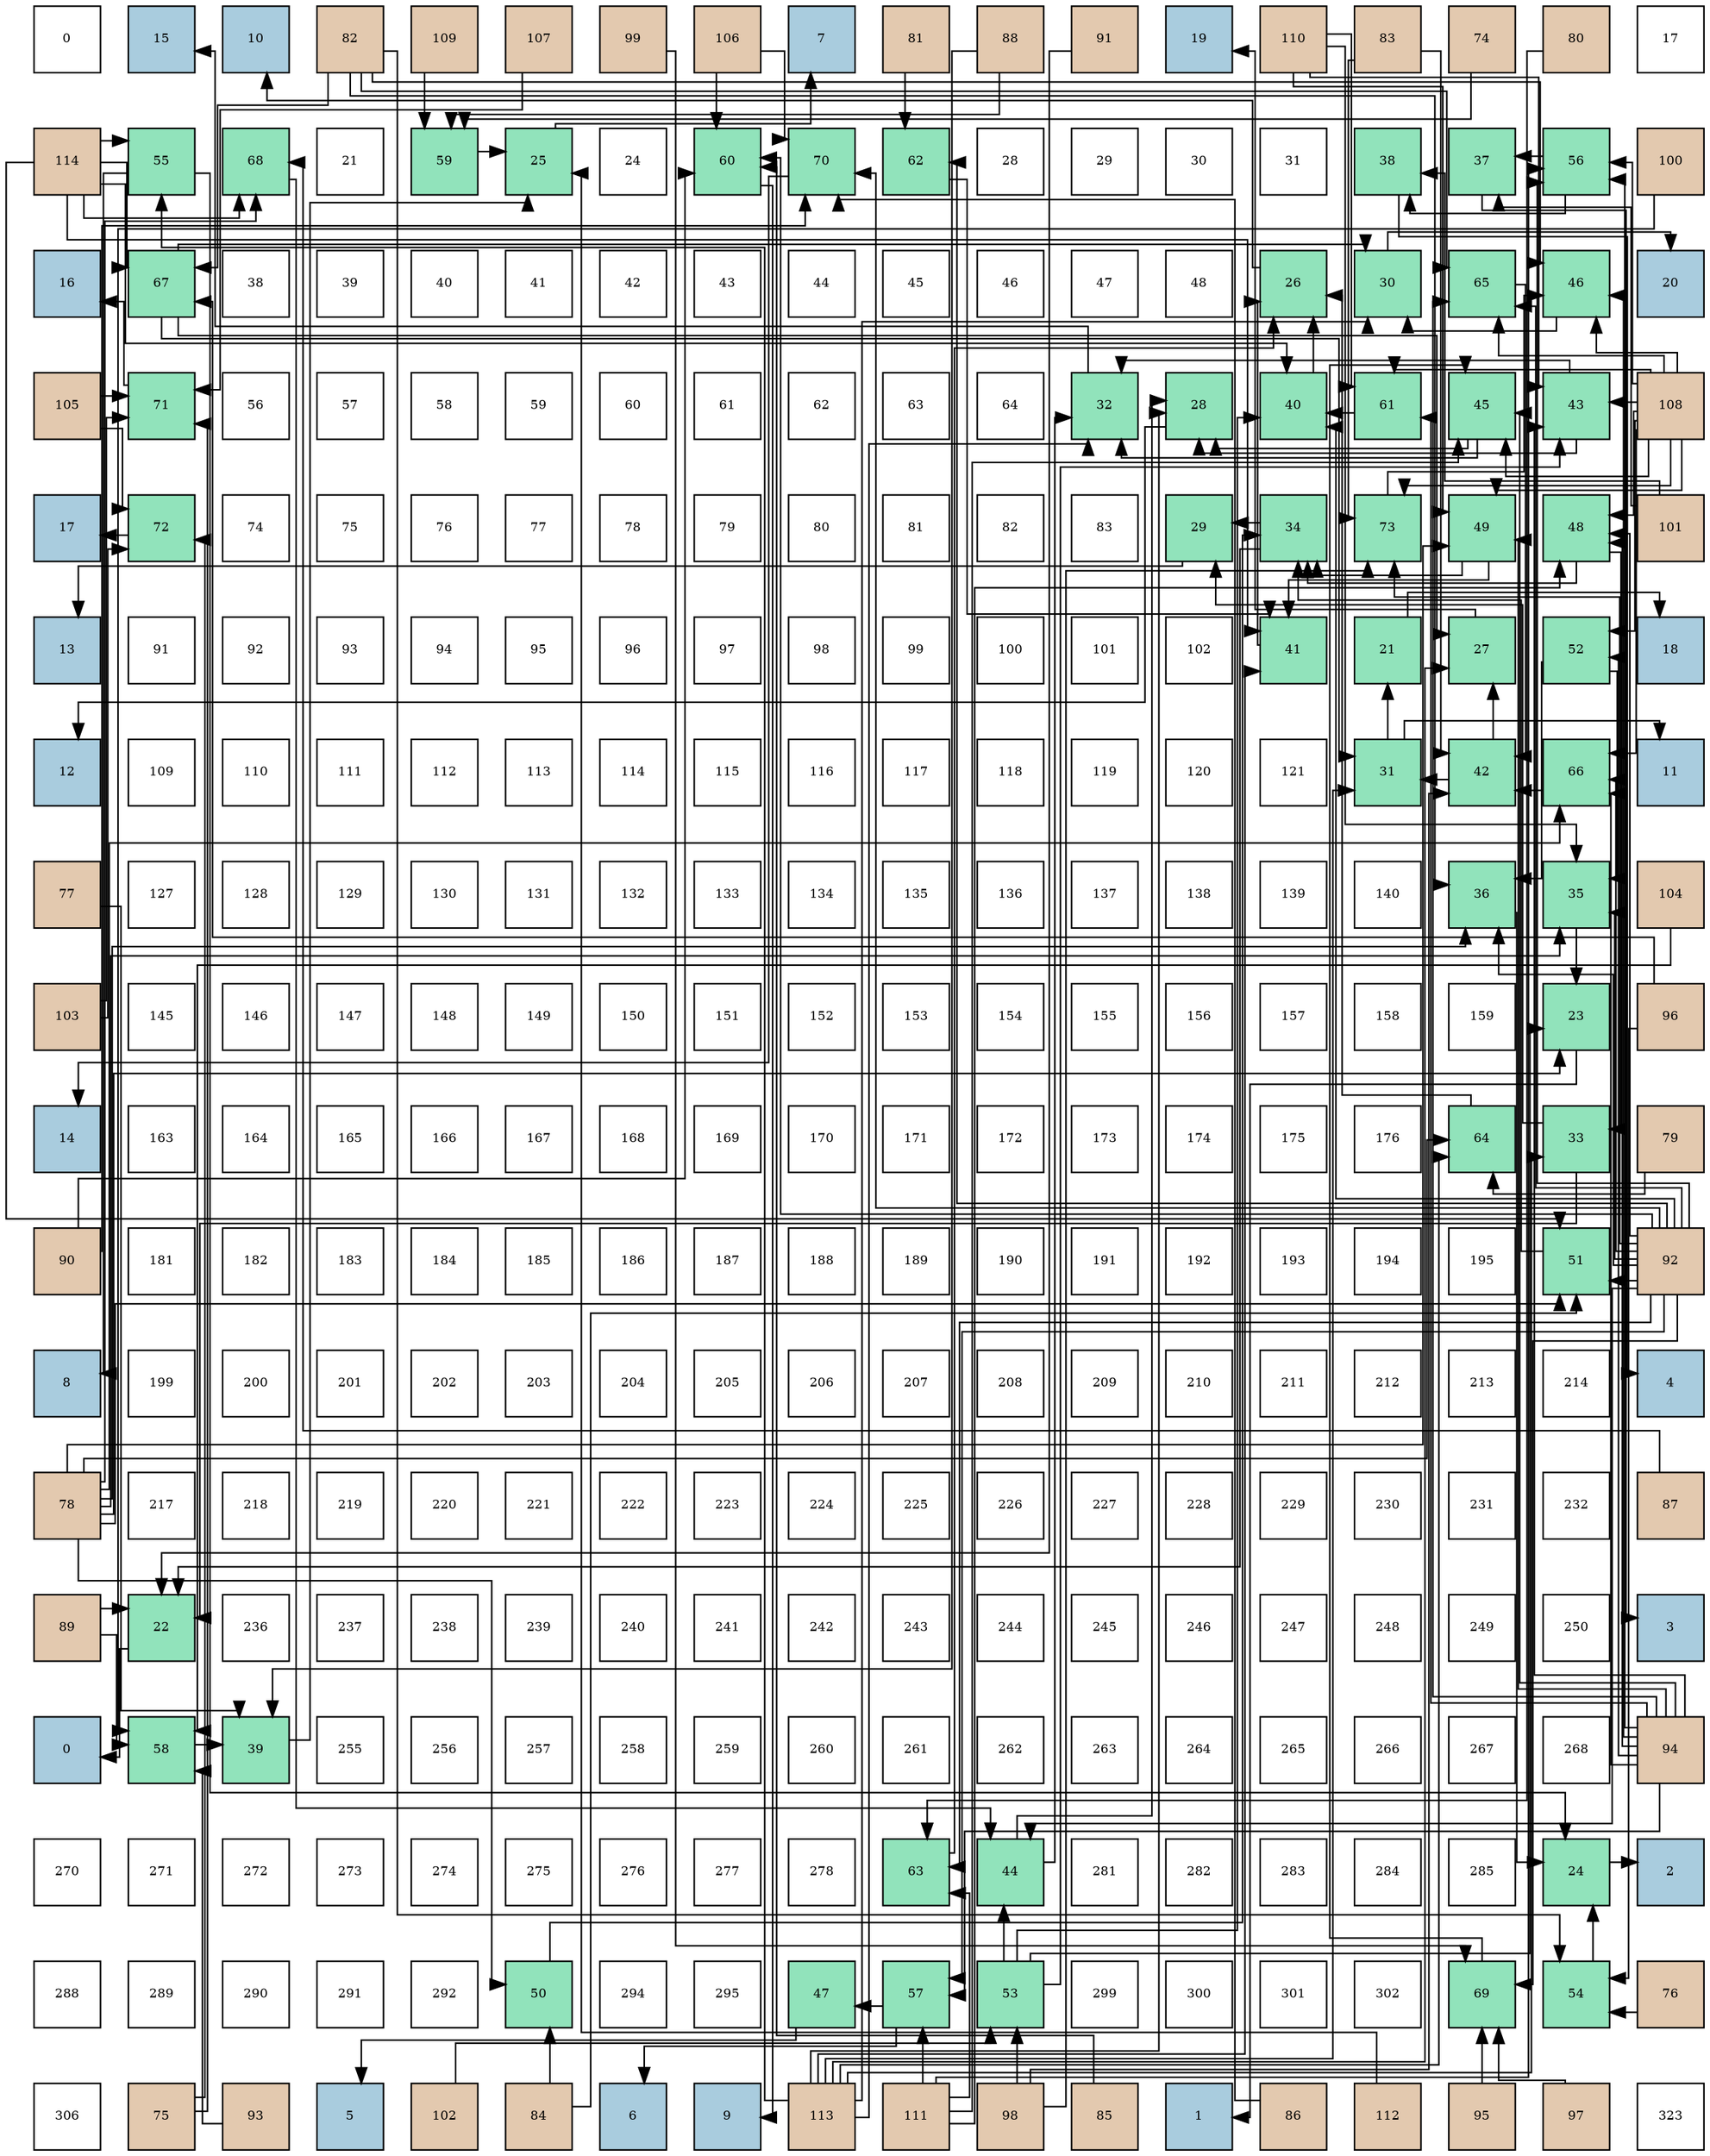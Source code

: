 digraph layout{
 rankdir=TB;
 splines=ortho;
 node [style=filled shape=square fixedsize=true width=0.6];
0[label="0", fontsize=8, fillcolor="#ffffff"];
1[label="15", fontsize=8, fillcolor="#a9ccde"];
2[label="10", fontsize=8, fillcolor="#a9ccde"];
3[label="82", fontsize=8, fillcolor="#e3c9af"];
4[label="109", fontsize=8, fillcolor="#e3c9af"];
5[label="107", fontsize=8, fillcolor="#e3c9af"];
6[label="99", fontsize=8, fillcolor="#e3c9af"];
7[label="106", fontsize=8, fillcolor="#e3c9af"];
8[label="7", fontsize=8, fillcolor="#a9ccde"];
9[label="81", fontsize=8, fillcolor="#e3c9af"];
10[label="88", fontsize=8, fillcolor="#e3c9af"];
11[label="91", fontsize=8, fillcolor="#e3c9af"];
12[label="19", fontsize=8, fillcolor="#a9ccde"];
13[label="110", fontsize=8, fillcolor="#e3c9af"];
14[label="83", fontsize=8, fillcolor="#e3c9af"];
15[label="74", fontsize=8, fillcolor="#e3c9af"];
16[label="80", fontsize=8, fillcolor="#e3c9af"];
17[label="17", fontsize=8, fillcolor="#ffffff"];
18[label="114", fontsize=8, fillcolor="#e3c9af"];
19[label="55", fontsize=8, fillcolor="#91e3bb"];
20[label="68", fontsize=8, fillcolor="#91e3bb"];
21[label="21", fontsize=8, fillcolor="#ffffff"];
22[label="59", fontsize=8, fillcolor="#91e3bb"];
23[label="25", fontsize=8, fillcolor="#91e3bb"];
24[label="24", fontsize=8, fillcolor="#ffffff"];
25[label="60", fontsize=8, fillcolor="#91e3bb"];
26[label="70", fontsize=8, fillcolor="#91e3bb"];
27[label="62", fontsize=8, fillcolor="#91e3bb"];
28[label="28", fontsize=8, fillcolor="#ffffff"];
29[label="29", fontsize=8, fillcolor="#ffffff"];
30[label="30", fontsize=8, fillcolor="#ffffff"];
31[label="31", fontsize=8, fillcolor="#ffffff"];
32[label="38", fontsize=8, fillcolor="#91e3bb"];
33[label="37", fontsize=8, fillcolor="#91e3bb"];
34[label="56", fontsize=8, fillcolor="#91e3bb"];
35[label="100", fontsize=8, fillcolor="#e3c9af"];
36[label="16", fontsize=8, fillcolor="#a9ccde"];
37[label="67", fontsize=8, fillcolor="#91e3bb"];
38[label="38", fontsize=8, fillcolor="#ffffff"];
39[label="39", fontsize=8, fillcolor="#ffffff"];
40[label="40", fontsize=8, fillcolor="#ffffff"];
41[label="41", fontsize=8, fillcolor="#ffffff"];
42[label="42", fontsize=8, fillcolor="#ffffff"];
43[label="43", fontsize=8, fillcolor="#ffffff"];
44[label="44", fontsize=8, fillcolor="#ffffff"];
45[label="45", fontsize=8, fillcolor="#ffffff"];
46[label="46", fontsize=8, fillcolor="#ffffff"];
47[label="47", fontsize=8, fillcolor="#ffffff"];
48[label="48", fontsize=8, fillcolor="#ffffff"];
49[label="26", fontsize=8, fillcolor="#91e3bb"];
50[label="30", fontsize=8, fillcolor="#91e3bb"];
51[label="65", fontsize=8, fillcolor="#91e3bb"];
52[label="46", fontsize=8, fillcolor="#91e3bb"];
53[label="20", fontsize=8, fillcolor="#a9ccde"];
54[label="105", fontsize=8, fillcolor="#e3c9af"];
55[label="71", fontsize=8, fillcolor="#91e3bb"];
56[label="56", fontsize=8, fillcolor="#ffffff"];
57[label="57", fontsize=8, fillcolor="#ffffff"];
58[label="58", fontsize=8, fillcolor="#ffffff"];
59[label="59", fontsize=8, fillcolor="#ffffff"];
60[label="60", fontsize=8, fillcolor="#ffffff"];
61[label="61", fontsize=8, fillcolor="#ffffff"];
62[label="62", fontsize=8, fillcolor="#ffffff"];
63[label="63", fontsize=8, fillcolor="#ffffff"];
64[label="64", fontsize=8, fillcolor="#ffffff"];
65[label="32", fontsize=8, fillcolor="#91e3bb"];
66[label="28", fontsize=8, fillcolor="#91e3bb"];
67[label="40", fontsize=8, fillcolor="#91e3bb"];
68[label="61", fontsize=8, fillcolor="#91e3bb"];
69[label="45", fontsize=8, fillcolor="#91e3bb"];
70[label="43", fontsize=8, fillcolor="#91e3bb"];
71[label="108", fontsize=8, fillcolor="#e3c9af"];
72[label="17", fontsize=8, fillcolor="#a9ccde"];
73[label="72", fontsize=8, fillcolor="#91e3bb"];
74[label="74", fontsize=8, fillcolor="#ffffff"];
75[label="75", fontsize=8, fillcolor="#ffffff"];
76[label="76", fontsize=8, fillcolor="#ffffff"];
77[label="77", fontsize=8, fillcolor="#ffffff"];
78[label="78", fontsize=8, fillcolor="#ffffff"];
79[label="79", fontsize=8, fillcolor="#ffffff"];
80[label="80", fontsize=8, fillcolor="#ffffff"];
81[label="81", fontsize=8, fillcolor="#ffffff"];
82[label="82", fontsize=8, fillcolor="#ffffff"];
83[label="83", fontsize=8, fillcolor="#ffffff"];
84[label="29", fontsize=8, fillcolor="#91e3bb"];
85[label="34", fontsize=8, fillcolor="#91e3bb"];
86[label="73", fontsize=8, fillcolor="#91e3bb"];
87[label="49", fontsize=8, fillcolor="#91e3bb"];
88[label="48", fontsize=8, fillcolor="#91e3bb"];
89[label="101", fontsize=8, fillcolor="#e3c9af"];
90[label="13", fontsize=8, fillcolor="#a9ccde"];
91[label="91", fontsize=8, fillcolor="#ffffff"];
92[label="92", fontsize=8, fillcolor="#ffffff"];
93[label="93", fontsize=8, fillcolor="#ffffff"];
94[label="94", fontsize=8, fillcolor="#ffffff"];
95[label="95", fontsize=8, fillcolor="#ffffff"];
96[label="96", fontsize=8, fillcolor="#ffffff"];
97[label="97", fontsize=8, fillcolor="#ffffff"];
98[label="98", fontsize=8, fillcolor="#ffffff"];
99[label="99", fontsize=8, fillcolor="#ffffff"];
100[label="100", fontsize=8, fillcolor="#ffffff"];
101[label="101", fontsize=8, fillcolor="#ffffff"];
102[label="102", fontsize=8, fillcolor="#ffffff"];
103[label="41", fontsize=8, fillcolor="#91e3bb"];
104[label="21", fontsize=8, fillcolor="#91e3bb"];
105[label="27", fontsize=8, fillcolor="#91e3bb"];
106[label="52", fontsize=8, fillcolor="#91e3bb"];
107[label="18", fontsize=8, fillcolor="#a9ccde"];
108[label="12", fontsize=8, fillcolor="#a9ccde"];
109[label="109", fontsize=8, fillcolor="#ffffff"];
110[label="110", fontsize=8, fillcolor="#ffffff"];
111[label="111", fontsize=8, fillcolor="#ffffff"];
112[label="112", fontsize=8, fillcolor="#ffffff"];
113[label="113", fontsize=8, fillcolor="#ffffff"];
114[label="114", fontsize=8, fillcolor="#ffffff"];
115[label="115", fontsize=8, fillcolor="#ffffff"];
116[label="116", fontsize=8, fillcolor="#ffffff"];
117[label="117", fontsize=8, fillcolor="#ffffff"];
118[label="118", fontsize=8, fillcolor="#ffffff"];
119[label="119", fontsize=8, fillcolor="#ffffff"];
120[label="120", fontsize=8, fillcolor="#ffffff"];
121[label="121", fontsize=8, fillcolor="#ffffff"];
122[label="31", fontsize=8, fillcolor="#91e3bb"];
123[label="42", fontsize=8, fillcolor="#91e3bb"];
124[label="66", fontsize=8, fillcolor="#91e3bb"];
125[label="11", fontsize=8, fillcolor="#a9ccde"];
126[label="77", fontsize=8, fillcolor="#e3c9af"];
127[label="127", fontsize=8, fillcolor="#ffffff"];
128[label="128", fontsize=8, fillcolor="#ffffff"];
129[label="129", fontsize=8, fillcolor="#ffffff"];
130[label="130", fontsize=8, fillcolor="#ffffff"];
131[label="131", fontsize=8, fillcolor="#ffffff"];
132[label="132", fontsize=8, fillcolor="#ffffff"];
133[label="133", fontsize=8, fillcolor="#ffffff"];
134[label="134", fontsize=8, fillcolor="#ffffff"];
135[label="135", fontsize=8, fillcolor="#ffffff"];
136[label="136", fontsize=8, fillcolor="#ffffff"];
137[label="137", fontsize=8, fillcolor="#ffffff"];
138[label="138", fontsize=8, fillcolor="#ffffff"];
139[label="139", fontsize=8, fillcolor="#ffffff"];
140[label="140", fontsize=8, fillcolor="#ffffff"];
141[label="36", fontsize=8, fillcolor="#91e3bb"];
142[label="35", fontsize=8, fillcolor="#91e3bb"];
143[label="104", fontsize=8, fillcolor="#e3c9af"];
144[label="103", fontsize=8, fillcolor="#e3c9af"];
145[label="145", fontsize=8, fillcolor="#ffffff"];
146[label="146", fontsize=8, fillcolor="#ffffff"];
147[label="147", fontsize=8, fillcolor="#ffffff"];
148[label="148", fontsize=8, fillcolor="#ffffff"];
149[label="149", fontsize=8, fillcolor="#ffffff"];
150[label="150", fontsize=8, fillcolor="#ffffff"];
151[label="151", fontsize=8, fillcolor="#ffffff"];
152[label="152", fontsize=8, fillcolor="#ffffff"];
153[label="153", fontsize=8, fillcolor="#ffffff"];
154[label="154", fontsize=8, fillcolor="#ffffff"];
155[label="155", fontsize=8, fillcolor="#ffffff"];
156[label="156", fontsize=8, fillcolor="#ffffff"];
157[label="157", fontsize=8, fillcolor="#ffffff"];
158[label="158", fontsize=8, fillcolor="#ffffff"];
159[label="159", fontsize=8, fillcolor="#ffffff"];
160[label="23", fontsize=8, fillcolor="#91e3bb"];
161[label="96", fontsize=8, fillcolor="#e3c9af"];
162[label="14", fontsize=8, fillcolor="#a9ccde"];
163[label="163", fontsize=8, fillcolor="#ffffff"];
164[label="164", fontsize=8, fillcolor="#ffffff"];
165[label="165", fontsize=8, fillcolor="#ffffff"];
166[label="166", fontsize=8, fillcolor="#ffffff"];
167[label="167", fontsize=8, fillcolor="#ffffff"];
168[label="168", fontsize=8, fillcolor="#ffffff"];
169[label="169", fontsize=8, fillcolor="#ffffff"];
170[label="170", fontsize=8, fillcolor="#ffffff"];
171[label="171", fontsize=8, fillcolor="#ffffff"];
172[label="172", fontsize=8, fillcolor="#ffffff"];
173[label="173", fontsize=8, fillcolor="#ffffff"];
174[label="174", fontsize=8, fillcolor="#ffffff"];
175[label="175", fontsize=8, fillcolor="#ffffff"];
176[label="176", fontsize=8, fillcolor="#ffffff"];
177[label="64", fontsize=8, fillcolor="#91e3bb"];
178[label="33", fontsize=8, fillcolor="#91e3bb"];
179[label="79", fontsize=8, fillcolor="#e3c9af"];
180[label="90", fontsize=8, fillcolor="#e3c9af"];
181[label="181", fontsize=8, fillcolor="#ffffff"];
182[label="182", fontsize=8, fillcolor="#ffffff"];
183[label="183", fontsize=8, fillcolor="#ffffff"];
184[label="184", fontsize=8, fillcolor="#ffffff"];
185[label="185", fontsize=8, fillcolor="#ffffff"];
186[label="186", fontsize=8, fillcolor="#ffffff"];
187[label="187", fontsize=8, fillcolor="#ffffff"];
188[label="188", fontsize=8, fillcolor="#ffffff"];
189[label="189", fontsize=8, fillcolor="#ffffff"];
190[label="190", fontsize=8, fillcolor="#ffffff"];
191[label="191", fontsize=8, fillcolor="#ffffff"];
192[label="192", fontsize=8, fillcolor="#ffffff"];
193[label="193", fontsize=8, fillcolor="#ffffff"];
194[label="194", fontsize=8, fillcolor="#ffffff"];
195[label="195", fontsize=8, fillcolor="#ffffff"];
196[label="51", fontsize=8, fillcolor="#91e3bb"];
197[label="92", fontsize=8, fillcolor="#e3c9af"];
198[label="8", fontsize=8, fillcolor="#a9ccde"];
199[label="199", fontsize=8, fillcolor="#ffffff"];
200[label="200", fontsize=8, fillcolor="#ffffff"];
201[label="201", fontsize=8, fillcolor="#ffffff"];
202[label="202", fontsize=8, fillcolor="#ffffff"];
203[label="203", fontsize=8, fillcolor="#ffffff"];
204[label="204", fontsize=8, fillcolor="#ffffff"];
205[label="205", fontsize=8, fillcolor="#ffffff"];
206[label="206", fontsize=8, fillcolor="#ffffff"];
207[label="207", fontsize=8, fillcolor="#ffffff"];
208[label="208", fontsize=8, fillcolor="#ffffff"];
209[label="209", fontsize=8, fillcolor="#ffffff"];
210[label="210", fontsize=8, fillcolor="#ffffff"];
211[label="211", fontsize=8, fillcolor="#ffffff"];
212[label="212", fontsize=8, fillcolor="#ffffff"];
213[label="213", fontsize=8, fillcolor="#ffffff"];
214[label="214", fontsize=8, fillcolor="#ffffff"];
215[label="4", fontsize=8, fillcolor="#a9ccde"];
216[label="78", fontsize=8, fillcolor="#e3c9af"];
217[label="217", fontsize=8, fillcolor="#ffffff"];
218[label="218", fontsize=8, fillcolor="#ffffff"];
219[label="219", fontsize=8, fillcolor="#ffffff"];
220[label="220", fontsize=8, fillcolor="#ffffff"];
221[label="221", fontsize=8, fillcolor="#ffffff"];
222[label="222", fontsize=8, fillcolor="#ffffff"];
223[label="223", fontsize=8, fillcolor="#ffffff"];
224[label="224", fontsize=8, fillcolor="#ffffff"];
225[label="225", fontsize=8, fillcolor="#ffffff"];
226[label="226", fontsize=8, fillcolor="#ffffff"];
227[label="227", fontsize=8, fillcolor="#ffffff"];
228[label="228", fontsize=8, fillcolor="#ffffff"];
229[label="229", fontsize=8, fillcolor="#ffffff"];
230[label="230", fontsize=8, fillcolor="#ffffff"];
231[label="231", fontsize=8, fillcolor="#ffffff"];
232[label="232", fontsize=8, fillcolor="#ffffff"];
233[label="87", fontsize=8, fillcolor="#e3c9af"];
234[label="89", fontsize=8, fillcolor="#e3c9af"];
235[label="22", fontsize=8, fillcolor="#91e3bb"];
236[label="236", fontsize=8, fillcolor="#ffffff"];
237[label="237", fontsize=8, fillcolor="#ffffff"];
238[label="238", fontsize=8, fillcolor="#ffffff"];
239[label="239", fontsize=8, fillcolor="#ffffff"];
240[label="240", fontsize=8, fillcolor="#ffffff"];
241[label="241", fontsize=8, fillcolor="#ffffff"];
242[label="242", fontsize=8, fillcolor="#ffffff"];
243[label="243", fontsize=8, fillcolor="#ffffff"];
244[label="244", fontsize=8, fillcolor="#ffffff"];
245[label="245", fontsize=8, fillcolor="#ffffff"];
246[label="246", fontsize=8, fillcolor="#ffffff"];
247[label="247", fontsize=8, fillcolor="#ffffff"];
248[label="248", fontsize=8, fillcolor="#ffffff"];
249[label="249", fontsize=8, fillcolor="#ffffff"];
250[label="250", fontsize=8, fillcolor="#ffffff"];
251[label="3", fontsize=8, fillcolor="#a9ccde"];
252[label="0", fontsize=8, fillcolor="#a9ccde"];
253[label="58", fontsize=8, fillcolor="#91e3bb"];
254[label="39", fontsize=8, fillcolor="#91e3bb"];
255[label="255", fontsize=8, fillcolor="#ffffff"];
256[label="256", fontsize=8, fillcolor="#ffffff"];
257[label="257", fontsize=8, fillcolor="#ffffff"];
258[label="258", fontsize=8, fillcolor="#ffffff"];
259[label="259", fontsize=8, fillcolor="#ffffff"];
260[label="260", fontsize=8, fillcolor="#ffffff"];
261[label="261", fontsize=8, fillcolor="#ffffff"];
262[label="262", fontsize=8, fillcolor="#ffffff"];
263[label="263", fontsize=8, fillcolor="#ffffff"];
264[label="264", fontsize=8, fillcolor="#ffffff"];
265[label="265", fontsize=8, fillcolor="#ffffff"];
266[label="266", fontsize=8, fillcolor="#ffffff"];
267[label="267", fontsize=8, fillcolor="#ffffff"];
268[label="268", fontsize=8, fillcolor="#ffffff"];
269[label="94", fontsize=8, fillcolor="#e3c9af"];
270[label="270", fontsize=8, fillcolor="#ffffff"];
271[label="271", fontsize=8, fillcolor="#ffffff"];
272[label="272", fontsize=8, fillcolor="#ffffff"];
273[label="273", fontsize=8, fillcolor="#ffffff"];
274[label="274", fontsize=8, fillcolor="#ffffff"];
275[label="275", fontsize=8, fillcolor="#ffffff"];
276[label="276", fontsize=8, fillcolor="#ffffff"];
277[label="277", fontsize=8, fillcolor="#ffffff"];
278[label="278", fontsize=8, fillcolor="#ffffff"];
279[label="63", fontsize=8, fillcolor="#91e3bb"];
280[label="44", fontsize=8, fillcolor="#91e3bb"];
281[label="281", fontsize=8, fillcolor="#ffffff"];
282[label="282", fontsize=8, fillcolor="#ffffff"];
283[label="283", fontsize=8, fillcolor="#ffffff"];
284[label="284", fontsize=8, fillcolor="#ffffff"];
285[label="285", fontsize=8, fillcolor="#ffffff"];
286[label="24", fontsize=8, fillcolor="#91e3bb"];
287[label="2", fontsize=8, fillcolor="#a9ccde"];
288[label="288", fontsize=8, fillcolor="#ffffff"];
289[label="289", fontsize=8, fillcolor="#ffffff"];
290[label="290", fontsize=8, fillcolor="#ffffff"];
291[label="291", fontsize=8, fillcolor="#ffffff"];
292[label="292", fontsize=8, fillcolor="#ffffff"];
293[label="50", fontsize=8, fillcolor="#91e3bb"];
294[label="294", fontsize=8, fillcolor="#ffffff"];
295[label="295", fontsize=8, fillcolor="#ffffff"];
296[label="47", fontsize=8, fillcolor="#91e3bb"];
297[label="57", fontsize=8, fillcolor="#91e3bb"];
298[label="53", fontsize=8, fillcolor="#91e3bb"];
299[label="299", fontsize=8, fillcolor="#ffffff"];
300[label="300", fontsize=8, fillcolor="#ffffff"];
301[label="301", fontsize=8, fillcolor="#ffffff"];
302[label="302", fontsize=8, fillcolor="#ffffff"];
303[label="69", fontsize=8, fillcolor="#91e3bb"];
304[label="54", fontsize=8, fillcolor="#91e3bb"];
305[label="76", fontsize=8, fillcolor="#e3c9af"];
306[label="306", fontsize=8, fillcolor="#ffffff"];
307[label="75", fontsize=8, fillcolor="#e3c9af"];
308[label="93", fontsize=8, fillcolor="#e3c9af"];
309[label="5", fontsize=8, fillcolor="#a9ccde"];
310[label="102", fontsize=8, fillcolor="#e3c9af"];
311[label="84", fontsize=8, fillcolor="#e3c9af"];
312[label="6", fontsize=8, fillcolor="#a9ccde"];
313[label="9", fontsize=8, fillcolor="#a9ccde"];
314[label="113", fontsize=8, fillcolor="#e3c9af"];
315[label="111", fontsize=8, fillcolor="#e3c9af"];
316[label="98", fontsize=8, fillcolor="#e3c9af"];
317[label="85", fontsize=8, fillcolor="#e3c9af"];
318[label="1", fontsize=8, fillcolor="#a9ccde"];
319[label="86", fontsize=8, fillcolor="#e3c9af"];
320[label="112", fontsize=8, fillcolor="#e3c9af"];
321[label="95", fontsize=8, fillcolor="#e3c9af"];
322[label="97", fontsize=8, fillcolor="#e3c9af"];
323[label="323", fontsize=8, fillcolor="#ffffff"];
edge [constraint=false, style=vis];104 -> 107;
235 -> 252;
160 -> 318;
286 -> 287;
23 -> 8;
49 -> 2;
105 -> 12;
66 -> 108;
84 -> 90;
50 -> 53;
122 -> 125;
122 -> 104;
65 -> 1;
178 -> 235;
178 -> 84;
85 -> 235;
85 -> 84;
142 -> 160;
141 -> 286;
33 -> 251;
32 -> 215;
254 -> 23;
67 -> 49;
103 -> 49;
123 -> 105;
123 -> 122;
70 -> 66;
70 -> 65;
280 -> 66;
280 -> 65;
69 -> 66;
69 -> 65;
52 -> 50;
296 -> 309;
88 -> 178;
88 -> 85;
87 -> 85;
87 -> 103;
293 -> 85;
196 -> 85;
106 -> 142;
106 -> 141;
298 -> 160;
298 -> 67;
298 -> 70;
298 -> 280;
304 -> 286;
19 -> 198;
19 -> 286;
34 -> 33;
34 -> 32;
297 -> 312;
297 -> 296;
253 -> 254;
22 -> 23;
25 -> 313;
68 -> 67;
27 -> 103;
279 -> 49;
177 -> 49;
51 -> 123;
124 -> 123;
37 -> 105;
37 -> 50;
37 -> 122;
20 -> 280;
303 -> 69;
26 -> 162;
55 -> 36;
73 -> 72;
86 -> 52;
15 -> 22;
307 -> 55;
307 -> 73;
305 -> 304;
126 -> 254;
216 -> 160;
216 -> 142;
216 -> 141;
216 -> 87;
216 -> 293;
216 -> 196;
216 -> 177;
216 -> 124;
216 -> 20;
179 -> 177;
16 -> 279;
9 -> 27;
3 -> 141;
3 -> 52;
3 -> 304;
3 -> 51;
3 -> 37;
14 -> 123;
14 -> 86;
311 -> 293;
311 -> 196;
317 -> 25;
319 -> 26;
233 -> 20;
10 -> 254;
10 -> 22;
234 -> 235;
234 -> 253;
180 -> 25;
180 -> 26;
11 -> 235;
197 -> 142;
197 -> 141;
197 -> 67;
197 -> 280;
197 -> 88;
197 -> 196;
197 -> 34;
197 -> 297;
197 -> 25;
197 -> 27;
197 -> 279;
197 -> 51;
197 -> 124;
197 -> 303;
197 -> 26;
197 -> 86;
308 -> 253;
269 -> 70;
269 -> 69;
269 -> 52;
269 -> 88;
269 -> 87;
269 -> 106;
269 -> 34;
269 -> 297;
269 -> 68;
269 -> 51;
269 -> 124;
321 -> 303;
161 -> 304;
161 -> 37;
322 -> 303;
316 -> 123;
316 -> 298;
316 -> 86;
6 -> 303;
35 -> 253;
89 -> 33;
89 -> 32;
310 -> 298;
144 -> 55;
144 -> 73;
143 -> 253;
54 -> 55;
54 -> 73;
7 -> 25;
7 -> 26;
5 -> 55;
71 -> 70;
71 -> 69;
71 -> 52;
71 -> 88;
71 -> 87;
71 -> 106;
71 -> 34;
71 -> 68;
71 -> 51;
71 -> 124;
71 -> 86;
4 -> 22;
13 -> 142;
13 -> 70;
13 -> 87;
13 -> 68;
315 -> 69;
315 -> 88;
315 -> 34;
315 -> 297;
315 -> 279;
320 -> 23;
314 -> 105;
314 -> 66;
314 -> 50;
314 -> 122;
314 -> 65;
314 -> 178;
314 -> 103;
314 -> 19;
314 -> 177;
18 -> 67;
18 -> 103;
18 -> 196;
18 -> 19;
18 -> 37;
18 -> 20;
edge [constraint=true, style=invis];
0 -> 18 -> 36 -> 54 -> 72 -> 90 -> 108 -> 126 -> 144 -> 162 -> 180 -> 198 -> 216 -> 234 -> 252 -> 270 -> 288 -> 306;
1 -> 19 -> 37 -> 55 -> 73 -> 91 -> 109 -> 127 -> 145 -> 163 -> 181 -> 199 -> 217 -> 235 -> 253 -> 271 -> 289 -> 307;
2 -> 20 -> 38 -> 56 -> 74 -> 92 -> 110 -> 128 -> 146 -> 164 -> 182 -> 200 -> 218 -> 236 -> 254 -> 272 -> 290 -> 308;
3 -> 21 -> 39 -> 57 -> 75 -> 93 -> 111 -> 129 -> 147 -> 165 -> 183 -> 201 -> 219 -> 237 -> 255 -> 273 -> 291 -> 309;
4 -> 22 -> 40 -> 58 -> 76 -> 94 -> 112 -> 130 -> 148 -> 166 -> 184 -> 202 -> 220 -> 238 -> 256 -> 274 -> 292 -> 310;
5 -> 23 -> 41 -> 59 -> 77 -> 95 -> 113 -> 131 -> 149 -> 167 -> 185 -> 203 -> 221 -> 239 -> 257 -> 275 -> 293 -> 311;
6 -> 24 -> 42 -> 60 -> 78 -> 96 -> 114 -> 132 -> 150 -> 168 -> 186 -> 204 -> 222 -> 240 -> 258 -> 276 -> 294 -> 312;
7 -> 25 -> 43 -> 61 -> 79 -> 97 -> 115 -> 133 -> 151 -> 169 -> 187 -> 205 -> 223 -> 241 -> 259 -> 277 -> 295 -> 313;
8 -> 26 -> 44 -> 62 -> 80 -> 98 -> 116 -> 134 -> 152 -> 170 -> 188 -> 206 -> 224 -> 242 -> 260 -> 278 -> 296 -> 314;
9 -> 27 -> 45 -> 63 -> 81 -> 99 -> 117 -> 135 -> 153 -> 171 -> 189 -> 207 -> 225 -> 243 -> 261 -> 279 -> 297 -> 315;
10 -> 28 -> 46 -> 64 -> 82 -> 100 -> 118 -> 136 -> 154 -> 172 -> 190 -> 208 -> 226 -> 244 -> 262 -> 280 -> 298 -> 316;
11 -> 29 -> 47 -> 65 -> 83 -> 101 -> 119 -> 137 -> 155 -> 173 -> 191 -> 209 -> 227 -> 245 -> 263 -> 281 -> 299 -> 317;
12 -> 30 -> 48 -> 66 -> 84 -> 102 -> 120 -> 138 -> 156 -> 174 -> 192 -> 210 -> 228 -> 246 -> 264 -> 282 -> 300 -> 318;
13 -> 31 -> 49 -> 67 -> 85 -> 103 -> 121 -> 139 -> 157 -> 175 -> 193 -> 211 -> 229 -> 247 -> 265 -> 283 -> 301 -> 319;
14 -> 32 -> 50 -> 68 -> 86 -> 104 -> 122 -> 140 -> 158 -> 176 -> 194 -> 212 -> 230 -> 248 -> 266 -> 284 -> 302 -> 320;
15 -> 33 -> 51 -> 69 -> 87 -> 105 -> 123 -> 141 -> 159 -> 177 -> 195 -> 213 -> 231 -> 249 -> 267 -> 285 -> 303 -> 321;
16 -> 34 -> 52 -> 70 -> 88 -> 106 -> 124 -> 142 -> 160 -> 178 -> 196 -> 214 -> 232 -> 250 -> 268 -> 286 -> 304 -> 322;
17 -> 35 -> 53 -> 71 -> 89 -> 107 -> 125 -> 143 -> 161 -> 179 -> 197 -> 215 -> 233 -> 251 -> 269 -> 287 -> 305 -> 323;
rank = same {0 -> 1 -> 2 -> 3 -> 4 -> 5 -> 6 -> 7 -> 8 -> 9 -> 10 -> 11 -> 12 -> 13 -> 14 -> 15 -> 16 -> 17};
rank = same {18 -> 19 -> 20 -> 21 -> 22 -> 23 -> 24 -> 25 -> 26 -> 27 -> 28 -> 29 -> 30 -> 31 -> 32 -> 33 -> 34 -> 35};
rank = same {36 -> 37 -> 38 -> 39 -> 40 -> 41 -> 42 -> 43 -> 44 -> 45 -> 46 -> 47 -> 48 -> 49 -> 50 -> 51 -> 52 -> 53};
rank = same {54 -> 55 -> 56 -> 57 -> 58 -> 59 -> 60 -> 61 -> 62 -> 63 -> 64 -> 65 -> 66 -> 67 -> 68 -> 69 -> 70 -> 71};
rank = same {72 -> 73 -> 74 -> 75 -> 76 -> 77 -> 78 -> 79 -> 80 -> 81 -> 82 -> 83 -> 84 -> 85 -> 86 -> 87 -> 88 -> 89};
rank = same {90 -> 91 -> 92 -> 93 -> 94 -> 95 -> 96 -> 97 -> 98 -> 99 -> 100 -> 101 -> 102 -> 103 -> 104 -> 105 -> 106 -> 107};
rank = same {108 -> 109 -> 110 -> 111 -> 112 -> 113 -> 114 -> 115 -> 116 -> 117 -> 118 -> 119 -> 120 -> 121 -> 122 -> 123 -> 124 -> 125};
rank = same {126 -> 127 -> 128 -> 129 -> 130 -> 131 -> 132 -> 133 -> 134 -> 135 -> 136 -> 137 -> 138 -> 139 -> 140 -> 141 -> 142 -> 143};
rank = same {144 -> 145 -> 146 -> 147 -> 148 -> 149 -> 150 -> 151 -> 152 -> 153 -> 154 -> 155 -> 156 -> 157 -> 158 -> 159 -> 160 -> 161};
rank = same {162 -> 163 -> 164 -> 165 -> 166 -> 167 -> 168 -> 169 -> 170 -> 171 -> 172 -> 173 -> 174 -> 175 -> 176 -> 177 -> 178 -> 179};
rank = same {180 -> 181 -> 182 -> 183 -> 184 -> 185 -> 186 -> 187 -> 188 -> 189 -> 190 -> 191 -> 192 -> 193 -> 194 -> 195 -> 196 -> 197};
rank = same {198 -> 199 -> 200 -> 201 -> 202 -> 203 -> 204 -> 205 -> 206 -> 207 -> 208 -> 209 -> 210 -> 211 -> 212 -> 213 -> 214 -> 215};
rank = same {216 -> 217 -> 218 -> 219 -> 220 -> 221 -> 222 -> 223 -> 224 -> 225 -> 226 -> 227 -> 228 -> 229 -> 230 -> 231 -> 232 -> 233};
rank = same {234 -> 235 -> 236 -> 237 -> 238 -> 239 -> 240 -> 241 -> 242 -> 243 -> 244 -> 245 -> 246 -> 247 -> 248 -> 249 -> 250 -> 251};
rank = same {252 -> 253 -> 254 -> 255 -> 256 -> 257 -> 258 -> 259 -> 260 -> 261 -> 262 -> 263 -> 264 -> 265 -> 266 -> 267 -> 268 -> 269};
rank = same {270 -> 271 -> 272 -> 273 -> 274 -> 275 -> 276 -> 277 -> 278 -> 279 -> 280 -> 281 -> 282 -> 283 -> 284 -> 285 -> 286 -> 287};
rank = same {288 -> 289 -> 290 -> 291 -> 292 -> 293 -> 294 -> 295 -> 296 -> 297 -> 298 -> 299 -> 300 -> 301 -> 302 -> 303 -> 304 -> 305};
rank = same {306 -> 307 -> 308 -> 309 -> 310 -> 311 -> 312 -> 313 -> 314 -> 315 -> 316 -> 317 -> 318 -> 319 -> 320 -> 321 -> 322 -> 323};
}